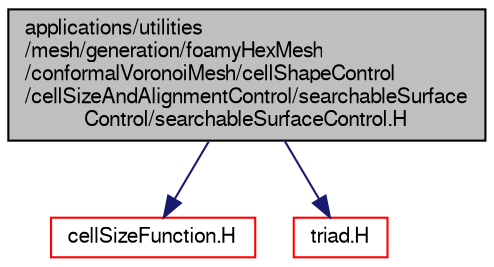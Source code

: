 digraph "applications/utilities/mesh/generation/foamyHexMesh/conformalVoronoiMesh/cellShapeControl/cellSizeAndAlignmentControl/searchableSurfaceControl/searchableSurfaceControl.H"
{
  bgcolor="transparent";
  edge [fontname="FreeSans",fontsize="10",labelfontname="FreeSans",labelfontsize="10"];
  node [fontname="FreeSans",fontsize="10",shape=record];
  Node0 [label="applications/utilities\l/mesh/generation/foamyHexMesh\l/conformalVoronoiMesh/cellShapeControl\l/cellSizeAndAlignmentControl/searchableSurface\lControl/searchableSurfaceControl.H",height=0.2,width=0.4,color="black", fillcolor="grey75", style="filled", fontcolor="black"];
  Node0 -> Node1 [color="midnightblue",fontsize="10",style="solid",fontname="FreeSans"];
  Node1 [label="cellSizeFunction.H",height=0.2,width=0.4,color="red",URL="$a18107.html"];
  Node0 -> Node129 [color="midnightblue",fontsize="10",style="solid",fontname="FreeSans"];
  Node129 [label="triad.H",height=0.2,width=0.4,color="red",URL="$a12785.html"];
}
